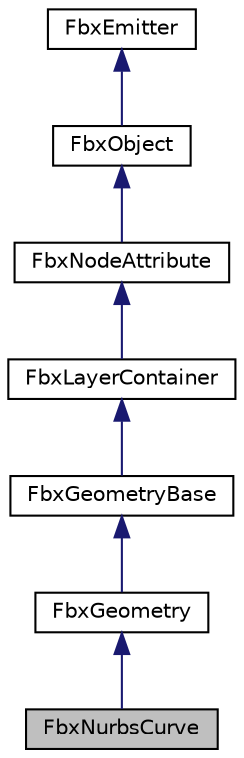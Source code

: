 digraph "FbxNurbsCurve"
{
  edge [fontname="Helvetica",fontsize="10",labelfontname="Helvetica",labelfontsize="10"];
  node [fontname="Helvetica",fontsize="10",shape=record];
  Node0 [label="FbxNurbsCurve",height=0.2,width=0.4,color="black", fillcolor="grey75", style="filled", fontcolor="black"];
  Node1 -> Node0 [dir="back",color="midnightblue",fontsize="10",style="solid"];
  Node1 [label="FbxGeometry",height=0.2,width=0.4,color="black", fillcolor="white", style="filled",URL="$class_fbx_geometry.html"];
  Node2 -> Node1 [dir="back",color="midnightblue",fontsize="10",style="solid"];
  Node2 [label="FbxGeometryBase",height=0.2,width=0.4,color="black", fillcolor="white", style="filled",URL="$class_fbx_geometry_base.html"];
  Node3 -> Node2 [dir="back",color="midnightblue",fontsize="10",style="solid"];
  Node3 [label="FbxLayerContainer",height=0.2,width=0.4,color="black", fillcolor="white", style="filled",URL="$class_fbx_layer_container.html",tooltip="Contains a collection of FbxLayer objects. This class is used for managing layers construction..."];
  Node4 -> Node3 [dir="back",color="midnightblue",fontsize="10",style="solid"];
  Node4 [label="FbxNodeAttribute",height=0.2,width=0.4,color="black", fillcolor="white", style="filled",URL="$class_fbx_node_attribute.html",tooltip="This class is the base class to all types of node attributes.A node attribute is the content of a nod..."];
  Node5 -> Node4 [dir="back",color="midnightblue",fontsize="10",style="solid"];
  Node5 [label="FbxObject",height=0.2,width=0.4,color="black", fillcolor="white", style="filled",URL="$class_fbx_object.html"];
  Node6 -> Node5 [dir="back",color="midnightblue",fontsize="10",style="solid"];
  Node6 [label="FbxEmitter",height=0.2,width=0.4,color="black", fillcolor="white", style="filled",URL="$class_fbx_emitter.html"];
}
